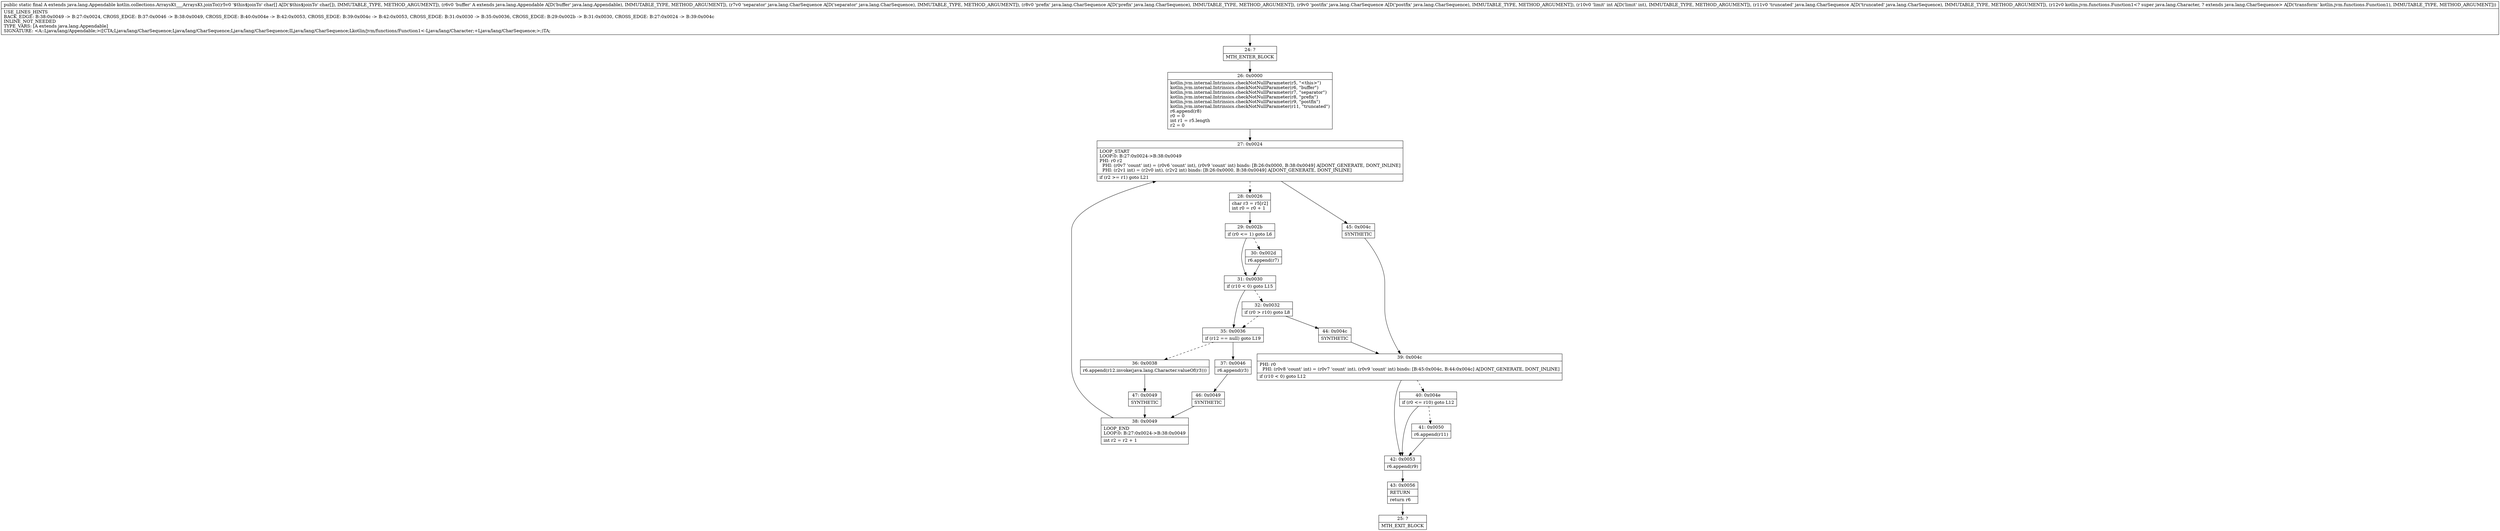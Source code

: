 digraph "CFG forkotlin.collections.ArraysKt___ArraysKt.joinTo([CLjava\/lang\/Appendable;Ljava\/lang\/CharSequence;Ljava\/lang\/CharSequence;Ljava\/lang\/CharSequence;ILjava\/lang\/CharSequence;Lkotlin\/jvm\/functions\/Function1;)Ljava\/lang\/Appendable;" {
Node_24 [shape=record,label="{24\:\ ?|MTH_ENTER_BLOCK\l}"];
Node_26 [shape=record,label="{26\:\ 0x0000|kotlin.jvm.internal.Intrinsics.checkNotNullParameter(r5, \"\<this\>\")\lkotlin.jvm.internal.Intrinsics.checkNotNullParameter(r6, \"buffer\")\lkotlin.jvm.internal.Intrinsics.checkNotNullParameter(r7, \"separator\")\lkotlin.jvm.internal.Intrinsics.checkNotNullParameter(r8, \"prefix\")\lkotlin.jvm.internal.Intrinsics.checkNotNullParameter(r9, \"postfix\")\lkotlin.jvm.internal.Intrinsics.checkNotNullParameter(r11, \"truncated\")\lr6.append(r8)\lr0 = 0\lint r1 = r5.length\lr2 = 0\l}"];
Node_27 [shape=record,label="{27\:\ 0x0024|LOOP_START\lLOOP:0: B:27:0x0024\-\>B:38:0x0049\lPHI: r0 r2 \l  PHI: (r0v7 'count' int) = (r0v6 'count' int), (r0v9 'count' int) binds: [B:26:0x0000, B:38:0x0049] A[DONT_GENERATE, DONT_INLINE]\l  PHI: (r2v1 int) = (r2v0 int), (r2v2 int) binds: [B:26:0x0000, B:38:0x0049] A[DONT_GENERATE, DONT_INLINE]\l|if (r2 \>= r1) goto L21\l}"];
Node_28 [shape=record,label="{28\:\ 0x0026|char r3 = r5[r2]\lint r0 = r0 + 1\l}"];
Node_29 [shape=record,label="{29\:\ 0x002b|if (r0 \<= 1) goto L6\l}"];
Node_30 [shape=record,label="{30\:\ 0x002d|r6.append(r7)\l}"];
Node_31 [shape=record,label="{31\:\ 0x0030|if (r10 \< 0) goto L15\l}"];
Node_32 [shape=record,label="{32\:\ 0x0032|if (r0 \> r10) goto L8\l}"];
Node_44 [shape=record,label="{44\:\ 0x004c|SYNTHETIC\l}"];
Node_39 [shape=record,label="{39\:\ 0x004c|PHI: r0 \l  PHI: (r0v8 'count' int) = (r0v7 'count' int), (r0v9 'count' int) binds: [B:45:0x004c, B:44:0x004c] A[DONT_GENERATE, DONT_INLINE]\l|if (r10 \< 0) goto L12\l}"];
Node_40 [shape=record,label="{40\:\ 0x004e|if (r0 \<= r10) goto L12\l}"];
Node_41 [shape=record,label="{41\:\ 0x0050|r6.append(r11)\l}"];
Node_42 [shape=record,label="{42\:\ 0x0053|r6.append(r9)\l}"];
Node_43 [shape=record,label="{43\:\ 0x0056|RETURN\l|return r6\l}"];
Node_25 [shape=record,label="{25\:\ ?|MTH_EXIT_BLOCK\l}"];
Node_35 [shape=record,label="{35\:\ 0x0036|if (r12 == null) goto L19\l}"];
Node_36 [shape=record,label="{36\:\ 0x0038|r6.append(r12.invoke(java.lang.Character.valueOf(r3)))\l}"];
Node_47 [shape=record,label="{47\:\ 0x0049|SYNTHETIC\l}"];
Node_38 [shape=record,label="{38\:\ 0x0049|LOOP_END\lLOOP:0: B:27:0x0024\-\>B:38:0x0049\l|int r2 = r2 + 1\l}"];
Node_37 [shape=record,label="{37\:\ 0x0046|r6.append(r3)\l}"];
Node_46 [shape=record,label="{46\:\ 0x0049|SYNTHETIC\l}"];
Node_45 [shape=record,label="{45\:\ 0x004c|SYNTHETIC\l}"];
MethodNode[shape=record,label="{public static final A extends java.lang.Appendable kotlin.collections.ArraysKt___ArraysKt.joinTo((r5v0 '$this$joinTo' char[] A[D('$this$joinTo' char[]), IMMUTABLE_TYPE, METHOD_ARGUMENT]), (r6v0 'buffer' A extends java.lang.Appendable A[D('buffer' java.lang.Appendable), IMMUTABLE_TYPE, METHOD_ARGUMENT]), (r7v0 'separator' java.lang.CharSequence A[D('separator' java.lang.CharSequence), IMMUTABLE_TYPE, METHOD_ARGUMENT]), (r8v0 'prefix' java.lang.CharSequence A[D('prefix' java.lang.CharSequence), IMMUTABLE_TYPE, METHOD_ARGUMENT]), (r9v0 'postfix' java.lang.CharSequence A[D('postfix' java.lang.CharSequence), IMMUTABLE_TYPE, METHOD_ARGUMENT]), (r10v0 'limit' int A[D('limit' int), IMMUTABLE_TYPE, METHOD_ARGUMENT]), (r11v0 'truncated' java.lang.CharSequence A[D('truncated' java.lang.CharSequence), IMMUTABLE_TYPE, METHOD_ARGUMENT]), (r12v0 kotlin.jvm.functions.Function1\<? super java.lang.Character, ? extends java.lang.CharSequence\> A[D('transform' kotlin.jvm.functions.Function1), IMMUTABLE_TYPE, METHOD_ARGUMENT]))  | USE_LINES_HINTS\lBACK_EDGE: B:38:0x0049 \-\> B:27:0x0024, CROSS_EDGE: B:37:0x0046 \-\> B:38:0x0049, CROSS_EDGE: B:40:0x004e \-\> B:42:0x0053, CROSS_EDGE: B:39:0x004c \-\> B:42:0x0053, CROSS_EDGE: B:31:0x0030 \-\> B:35:0x0036, CROSS_EDGE: B:29:0x002b \-\> B:31:0x0030, CROSS_EDGE: B:27:0x0024 \-\> B:39:0x004c\lINLINE_NOT_NEEDED\lTYPE_VARS: [A extends java.lang.Appendable]\lSIGNATURE: \<A::Ljava\/lang\/Appendable;\>([CTA;Ljava\/lang\/CharSequence;Ljava\/lang\/CharSequence;Ljava\/lang\/CharSequence;ILjava\/lang\/CharSequence;Lkotlin\/jvm\/functions\/Function1\<\-Ljava\/lang\/Character;+Ljava\/lang\/CharSequence;\>;)TA;\l}"];
MethodNode -> Node_24;Node_24 -> Node_26;
Node_26 -> Node_27;
Node_27 -> Node_28[style=dashed];
Node_27 -> Node_45;
Node_28 -> Node_29;
Node_29 -> Node_30[style=dashed];
Node_29 -> Node_31;
Node_30 -> Node_31;
Node_31 -> Node_32[style=dashed];
Node_31 -> Node_35;
Node_32 -> Node_35[style=dashed];
Node_32 -> Node_44;
Node_44 -> Node_39;
Node_39 -> Node_40[style=dashed];
Node_39 -> Node_42;
Node_40 -> Node_41[style=dashed];
Node_40 -> Node_42;
Node_41 -> Node_42;
Node_42 -> Node_43;
Node_43 -> Node_25;
Node_35 -> Node_36[style=dashed];
Node_35 -> Node_37;
Node_36 -> Node_47;
Node_47 -> Node_38;
Node_38 -> Node_27;
Node_37 -> Node_46;
Node_46 -> Node_38;
Node_45 -> Node_39;
}

